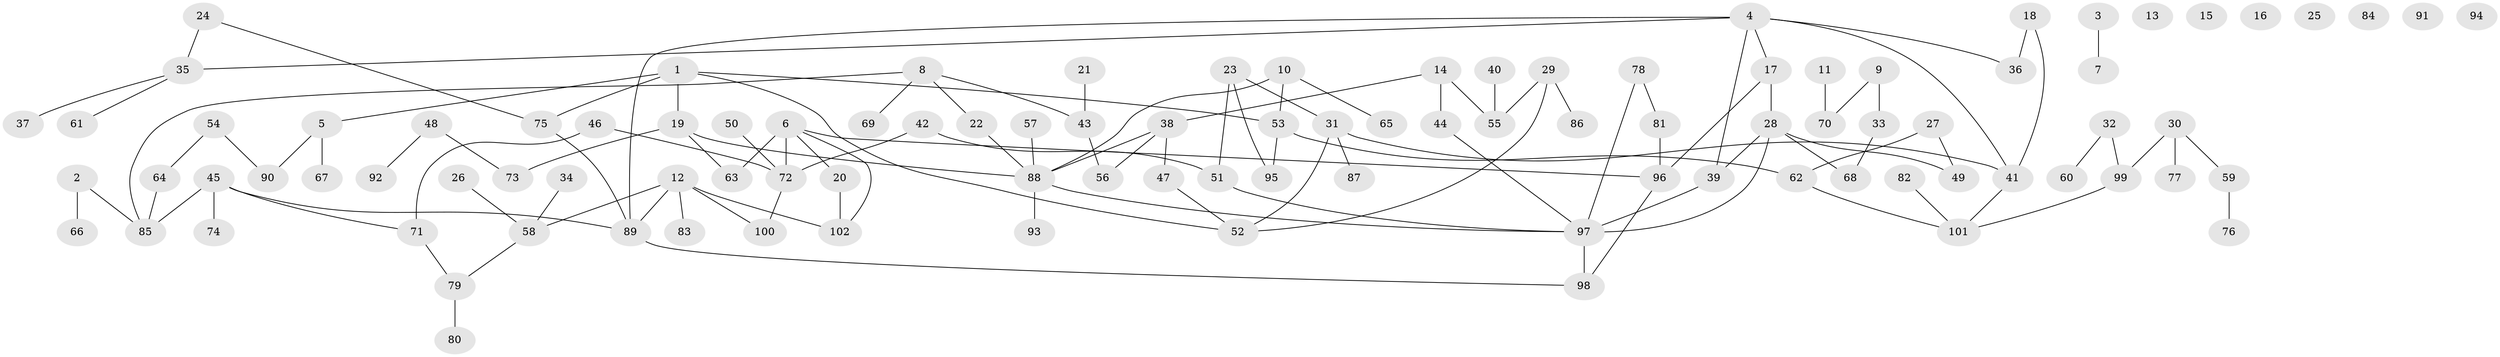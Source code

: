 // Generated by graph-tools (version 1.1) at 2025/12/03/09/25 04:12:54]
// undirected, 102 vertices, 120 edges
graph export_dot {
graph [start="1"]
  node [color=gray90,style=filled];
  1;
  2;
  3;
  4;
  5;
  6;
  7;
  8;
  9;
  10;
  11;
  12;
  13;
  14;
  15;
  16;
  17;
  18;
  19;
  20;
  21;
  22;
  23;
  24;
  25;
  26;
  27;
  28;
  29;
  30;
  31;
  32;
  33;
  34;
  35;
  36;
  37;
  38;
  39;
  40;
  41;
  42;
  43;
  44;
  45;
  46;
  47;
  48;
  49;
  50;
  51;
  52;
  53;
  54;
  55;
  56;
  57;
  58;
  59;
  60;
  61;
  62;
  63;
  64;
  65;
  66;
  67;
  68;
  69;
  70;
  71;
  72;
  73;
  74;
  75;
  76;
  77;
  78;
  79;
  80;
  81;
  82;
  83;
  84;
  85;
  86;
  87;
  88;
  89;
  90;
  91;
  92;
  93;
  94;
  95;
  96;
  97;
  98;
  99;
  100;
  101;
  102;
  1 -- 5;
  1 -- 19;
  1 -- 52;
  1 -- 53;
  1 -- 75;
  2 -- 66;
  2 -- 85;
  3 -- 7;
  4 -- 17;
  4 -- 35;
  4 -- 36;
  4 -- 39;
  4 -- 41;
  4 -- 89;
  5 -- 67;
  5 -- 90;
  6 -- 20;
  6 -- 63;
  6 -- 72;
  6 -- 96;
  6 -- 102;
  8 -- 22;
  8 -- 43;
  8 -- 69;
  8 -- 85;
  9 -- 33;
  9 -- 70;
  10 -- 53;
  10 -- 65;
  10 -- 88;
  11 -- 70;
  12 -- 58;
  12 -- 83;
  12 -- 89;
  12 -- 100;
  12 -- 102;
  14 -- 38;
  14 -- 44;
  14 -- 55;
  17 -- 28;
  17 -- 96;
  18 -- 36;
  18 -- 41;
  19 -- 63;
  19 -- 73;
  19 -- 88;
  20 -- 102;
  21 -- 43;
  22 -- 88;
  23 -- 31;
  23 -- 51;
  23 -- 95;
  24 -- 35;
  24 -- 75;
  26 -- 58;
  27 -- 49;
  27 -- 62;
  28 -- 39;
  28 -- 49;
  28 -- 68;
  28 -- 97;
  29 -- 52;
  29 -- 55;
  29 -- 86;
  30 -- 59;
  30 -- 77;
  30 -- 99;
  31 -- 41;
  31 -- 52;
  31 -- 87;
  32 -- 60;
  32 -- 99;
  33 -- 68;
  34 -- 58;
  35 -- 37;
  35 -- 61;
  38 -- 47;
  38 -- 56;
  38 -- 88;
  39 -- 97;
  40 -- 55;
  41 -- 101;
  42 -- 51;
  42 -- 72;
  43 -- 56;
  44 -- 97;
  45 -- 71;
  45 -- 74;
  45 -- 85;
  45 -- 89;
  46 -- 71;
  46 -- 72;
  47 -- 52;
  48 -- 73;
  48 -- 92;
  50 -- 72;
  51 -- 97;
  53 -- 62;
  53 -- 95;
  54 -- 64;
  54 -- 90;
  57 -- 88;
  58 -- 79;
  59 -- 76;
  62 -- 101;
  64 -- 85;
  71 -- 79;
  72 -- 100;
  75 -- 89;
  78 -- 81;
  78 -- 97;
  79 -- 80;
  81 -- 96;
  82 -- 101;
  88 -- 93;
  88 -- 97;
  89 -- 98;
  96 -- 98;
  97 -- 98;
  99 -- 101;
}
